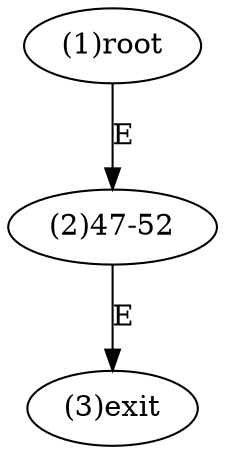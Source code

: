 digraph "" { 
1[ label="(1)root"];
2[ label="(2)47-52"];
3[ label="(3)exit"];
1->2[ label="E"];
2->3[ label="E"];
}